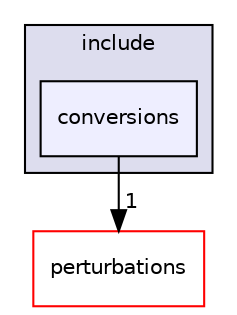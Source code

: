 digraph "include/conversions" {
  compound=true
  node [ fontsize="10", fontname="Helvetica"];
  edge [ labelfontsize="10", labelfontname="Helvetica"];
  subgraph clusterdir_d44c64559bbebec7f509842c48db8b23 {
    graph [ bgcolor="#ddddee", pencolor="black", label="include" fontname="Helvetica", fontsize="10", URL="dir_d44c64559bbebec7f509842c48db8b23.html"]
  dir_c3a4fcea44da01ca5cca282c340cde41 [shape=box, label="conversions", style="filled", fillcolor="#eeeeff", pencolor="black", URL="dir_c3a4fcea44da01ca5cca282c340cde41.html"];
  }
  dir_f6e74ef265a9a28212a0395aaf58c8fe [shape=box label="perturbations" fillcolor="white" style="filled" color="red" URL="dir_f6e74ef265a9a28212a0395aaf58c8fe.html"];
  dir_c3a4fcea44da01ca5cca282c340cde41->dir_f6e74ef265a9a28212a0395aaf58c8fe [headlabel="1", labeldistance=1.5 headhref="dir_000002_000005.html"];
}
